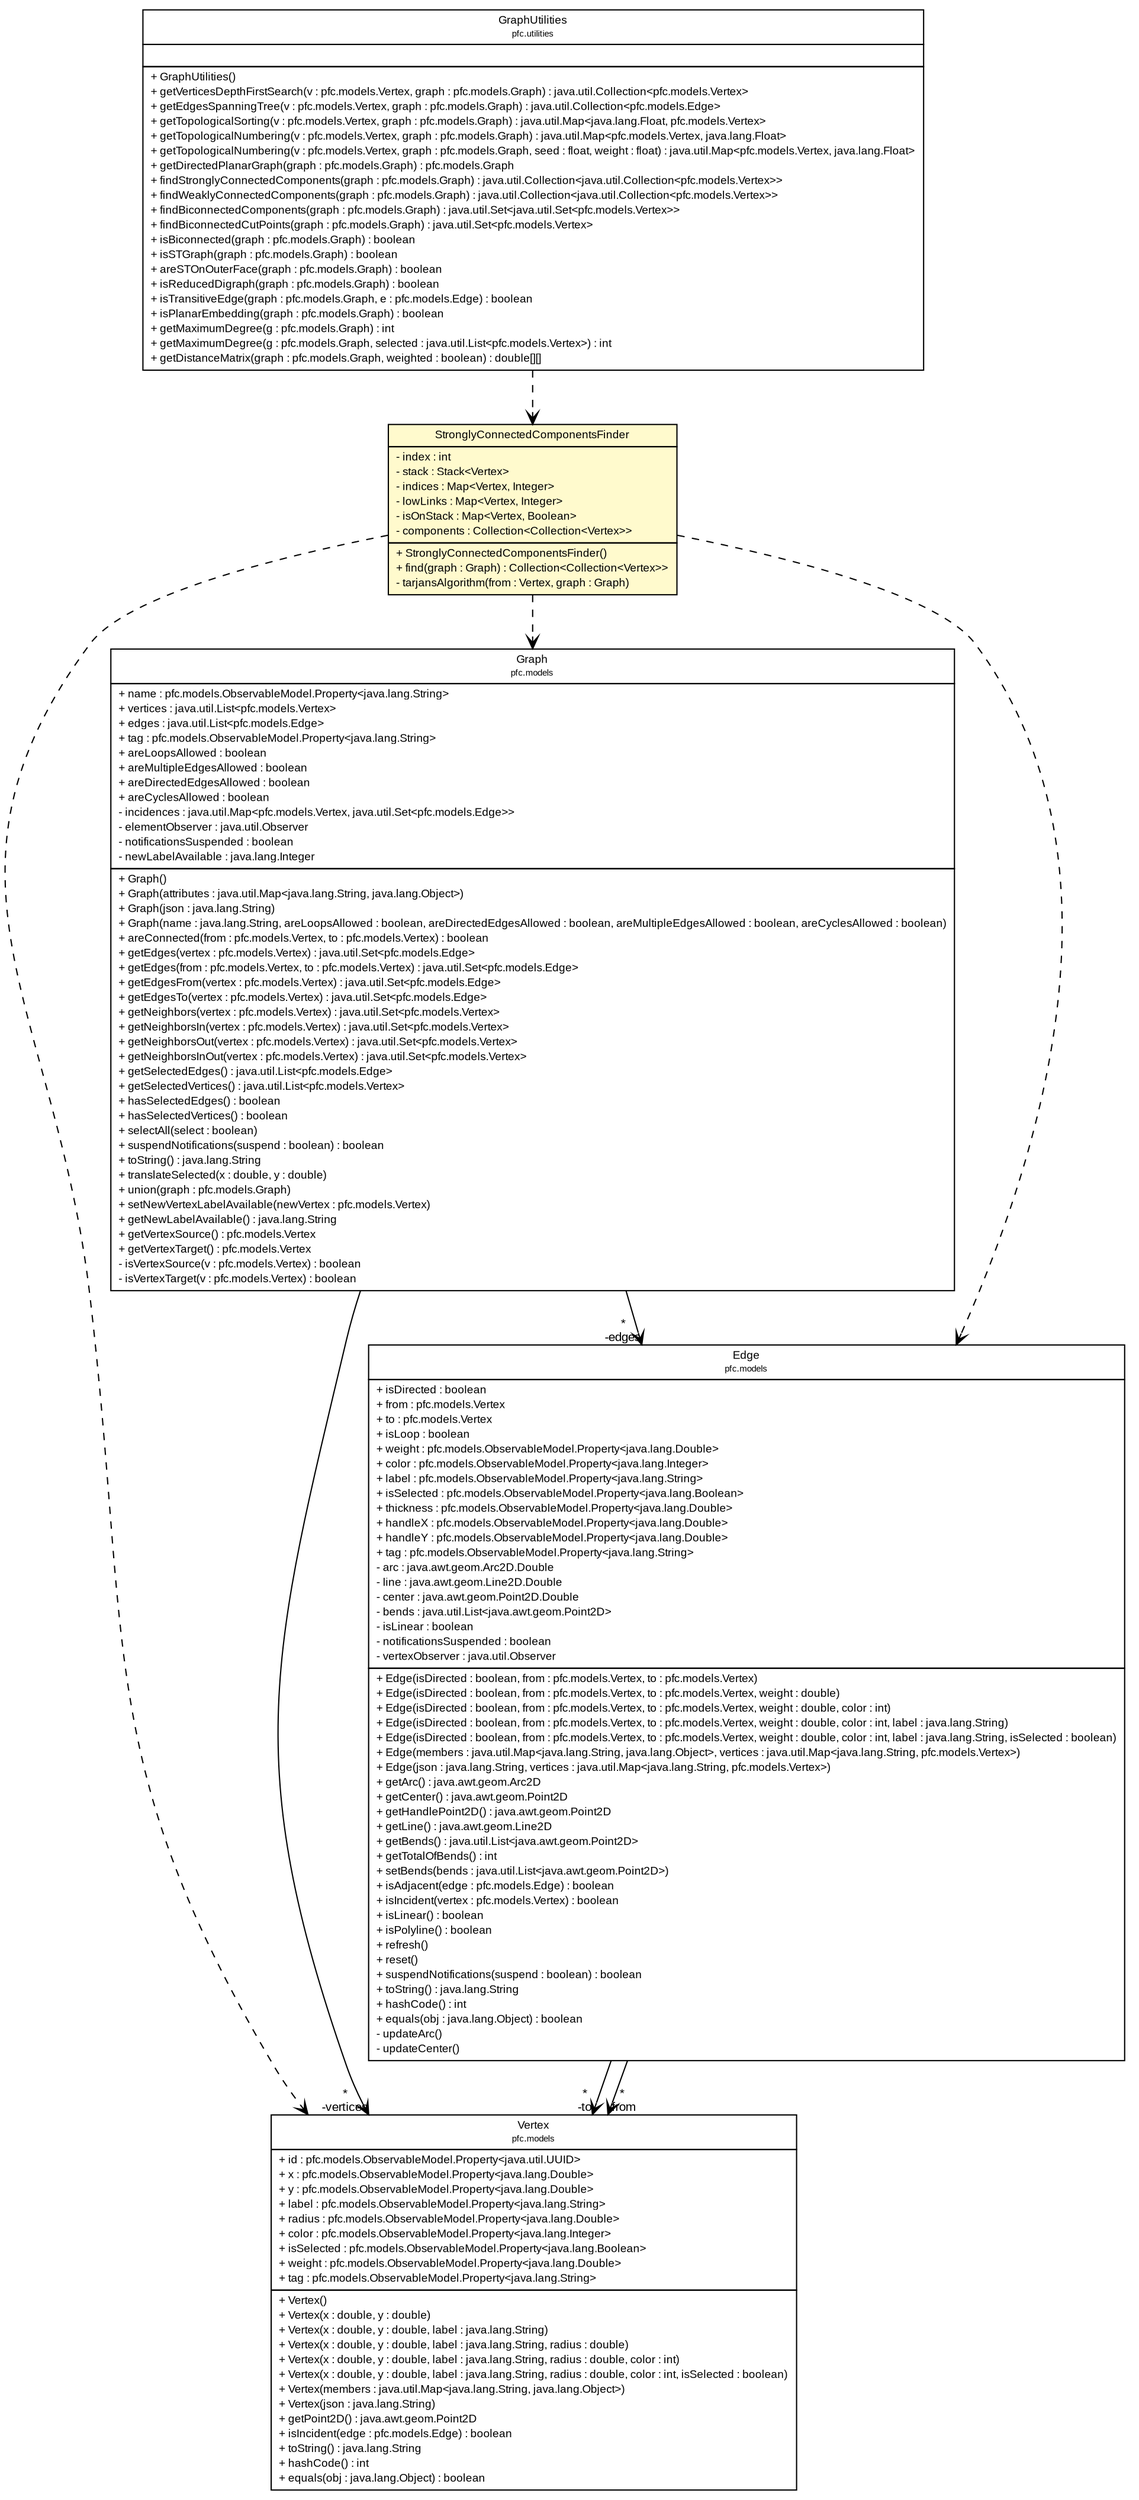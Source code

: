 #!/usr/local/bin/dot
#
# Class diagram 
# Generated by UMLGraph version R5_6 (http://www.umlgraph.org/)
#

digraph G {
	edge [fontname="arial",fontsize=10,labelfontname="arial",labelfontsize=10];
	node [fontname="arial",fontsize=10,shape=plaintext];
	nodesep=0.25;
	ranksep=0.5;
	// pfc.models.Vertex
	c15074 [label=<<table title="pfc.models.Vertex" border="0" cellborder="1" cellspacing="0" cellpadding="2" port="p" href="../../models/Vertex.html">
		<tr><td><table border="0" cellspacing="0" cellpadding="1">
<tr><td align="center" balign="center"> Vertex </td></tr>
<tr><td align="center" balign="center"><font point-size="7.0"> pfc.models </font></td></tr>
		</table></td></tr>
		<tr><td><table border="0" cellspacing="0" cellpadding="1">
<tr><td align="left" balign="left"> + id : pfc.models.ObservableModel.Property&lt;java.util.UUID&gt; </td></tr>
<tr><td align="left" balign="left"> + x : pfc.models.ObservableModel.Property&lt;java.lang.Double&gt; </td></tr>
<tr><td align="left" balign="left"> + y : pfc.models.ObservableModel.Property&lt;java.lang.Double&gt; </td></tr>
<tr><td align="left" balign="left"> + label : pfc.models.ObservableModel.Property&lt;java.lang.String&gt; </td></tr>
<tr><td align="left" balign="left"> + radius : pfc.models.ObservableModel.Property&lt;java.lang.Double&gt; </td></tr>
<tr><td align="left" balign="left"> + color : pfc.models.ObservableModel.Property&lt;java.lang.Integer&gt; </td></tr>
<tr><td align="left" balign="left"> + isSelected : pfc.models.ObservableModel.Property&lt;java.lang.Boolean&gt; </td></tr>
<tr><td align="left" balign="left"> + weight : pfc.models.ObservableModel.Property&lt;java.lang.Double&gt; </td></tr>
<tr><td align="left" balign="left"> + tag : pfc.models.ObservableModel.Property&lt;java.lang.String&gt; </td></tr>
		</table></td></tr>
		<tr><td><table border="0" cellspacing="0" cellpadding="1">
<tr><td align="left" balign="left"> + Vertex() </td></tr>
<tr><td align="left" balign="left"> + Vertex(x : double, y : double) </td></tr>
<tr><td align="left" balign="left"> + Vertex(x : double, y : double, label : java.lang.String) </td></tr>
<tr><td align="left" balign="left"> + Vertex(x : double, y : double, label : java.lang.String, radius : double) </td></tr>
<tr><td align="left" balign="left"> + Vertex(x : double, y : double, label : java.lang.String, radius : double, color : int) </td></tr>
<tr><td align="left" balign="left"> + Vertex(x : double, y : double, label : java.lang.String, radius : double, color : int, isSelected : boolean) </td></tr>
<tr><td align="left" balign="left"> + Vertex(members : java.util.Map&lt;java.lang.String, java.lang.Object&gt;) </td></tr>
<tr><td align="left" balign="left"> + Vertex(json : java.lang.String) </td></tr>
<tr><td align="left" balign="left"> + getPoint2D() : java.awt.geom.Point2D </td></tr>
<tr><td align="left" balign="left"> + isIncident(edge : pfc.models.Edge) : boolean </td></tr>
<tr><td align="left" balign="left"> + toString() : java.lang.String </td></tr>
<tr><td align="left" balign="left"> + hashCode() : int </td></tr>
<tr><td align="left" balign="left"> + equals(obj : java.lang.Object) : boolean </td></tr>
		</table></td></tr>
		</table>>, URL="../../models/Vertex.html", fontname="arial", fontcolor="black", fontsize=9.0];
	// pfc.models.Graph
	c15078 [label=<<table title="pfc.models.Graph" border="0" cellborder="1" cellspacing="0" cellpadding="2" port="p" href="../../models/Graph.html">
		<tr><td><table border="0" cellspacing="0" cellpadding="1">
<tr><td align="center" balign="center"> Graph </td></tr>
<tr><td align="center" balign="center"><font point-size="7.0"> pfc.models </font></td></tr>
		</table></td></tr>
		<tr><td><table border="0" cellspacing="0" cellpadding="1">
<tr><td align="left" balign="left"> + name : pfc.models.ObservableModel.Property&lt;java.lang.String&gt; </td></tr>
<tr><td align="left" balign="left"> + vertices : java.util.List&lt;pfc.models.Vertex&gt; </td></tr>
<tr><td align="left" balign="left"> + edges : java.util.List&lt;pfc.models.Edge&gt; </td></tr>
<tr><td align="left" balign="left"> + tag : pfc.models.ObservableModel.Property&lt;java.lang.String&gt; </td></tr>
<tr><td align="left" balign="left"> + areLoopsAllowed : boolean </td></tr>
<tr><td align="left" balign="left"> + areMultipleEdgesAllowed : boolean </td></tr>
<tr><td align="left" balign="left"> + areDirectedEdgesAllowed : boolean </td></tr>
<tr><td align="left" balign="left"> + areCyclesAllowed : boolean </td></tr>
<tr><td align="left" balign="left"> - incidences : java.util.Map&lt;pfc.models.Vertex, java.util.Set&lt;pfc.models.Edge&gt;&gt; </td></tr>
<tr><td align="left" balign="left"> - elementObserver : java.util.Observer </td></tr>
<tr><td align="left" balign="left"> - notificationsSuspended : boolean </td></tr>
<tr><td align="left" balign="left"> - newLabelAvailable : java.lang.Integer </td></tr>
		</table></td></tr>
		<tr><td><table border="0" cellspacing="0" cellpadding="1">
<tr><td align="left" balign="left"> + Graph() </td></tr>
<tr><td align="left" balign="left"> + Graph(attributes : java.util.Map&lt;java.lang.String, java.lang.Object&gt;) </td></tr>
<tr><td align="left" balign="left"> + Graph(json : java.lang.String) </td></tr>
<tr><td align="left" balign="left"> + Graph(name : java.lang.String, areLoopsAllowed : boolean, areDirectedEdgesAllowed : boolean, areMultipleEdgesAllowed : boolean, areCyclesAllowed : boolean) </td></tr>
<tr><td align="left" balign="left"> + areConnected(from : pfc.models.Vertex, to : pfc.models.Vertex) : boolean </td></tr>
<tr><td align="left" balign="left"> + getEdges(vertex : pfc.models.Vertex) : java.util.Set&lt;pfc.models.Edge&gt; </td></tr>
<tr><td align="left" balign="left"> + getEdges(from : pfc.models.Vertex, to : pfc.models.Vertex) : java.util.Set&lt;pfc.models.Edge&gt; </td></tr>
<tr><td align="left" balign="left"> + getEdgesFrom(vertex : pfc.models.Vertex) : java.util.Set&lt;pfc.models.Edge&gt; </td></tr>
<tr><td align="left" balign="left"> + getEdgesTo(vertex : pfc.models.Vertex) : java.util.Set&lt;pfc.models.Edge&gt; </td></tr>
<tr><td align="left" balign="left"> + getNeighbors(vertex : pfc.models.Vertex) : java.util.Set&lt;pfc.models.Vertex&gt; </td></tr>
<tr><td align="left" balign="left"> + getNeighborsIn(vertex : pfc.models.Vertex) : java.util.Set&lt;pfc.models.Vertex&gt; </td></tr>
<tr><td align="left" balign="left"> + getNeighborsOut(vertex : pfc.models.Vertex) : java.util.Set&lt;pfc.models.Vertex&gt; </td></tr>
<tr><td align="left" balign="left"> + getNeighborsInOut(vertex : pfc.models.Vertex) : java.util.Set&lt;pfc.models.Vertex&gt; </td></tr>
<tr><td align="left" balign="left"> + getSelectedEdges() : java.util.List&lt;pfc.models.Edge&gt; </td></tr>
<tr><td align="left" balign="left"> + getSelectedVertices() : java.util.List&lt;pfc.models.Vertex&gt; </td></tr>
<tr><td align="left" balign="left"> + hasSelectedEdges() : boolean </td></tr>
<tr><td align="left" balign="left"> + hasSelectedVertices() : boolean </td></tr>
<tr><td align="left" balign="left"> + selectAll(select : boolean) </td></tr>
<tr><td align="left" balign="left"> + suspendNotifications(suspend : boolean) : boolean </td></tr>
<tr><td align="left" balign="left"> + toString() : java.lang.String </td></tr>
<tr><td align="left" balign="left"> + translateSelected(x : double, y : double) </td></tr>
<tr><td align="left" balign="left"> + union(graph : pfc.models.Graph) </td></tr>
<tr><td align="left" balign="left"> + setNewVertexLabelAvailable(newVertex : pfc.models.Vertex) </td></tr>
<tr><td align="left" balign="left"> + getNewLabelAvailable() : java.lang.String </td></tr>
<tr><td align="left" balign="left"> + getVertexSource() : pfc.models.Vertex </td></tr>
<tr><td align="left" balign="left"> + getVertexTarget() : pfc.models.Vertex </td></tr>
<tr><td align="left" balign="left"> - isVertexSource(v : pfc.models.Vertex) : boolean </td></tr>
<tr><td align="left" balign="left"> - isVertexTarget(v : pfc.models.Vertex) : boolean </td></tr>
		</table></td></tr>
		</table>>, URL="../../models/Graph.html", fontname="arial", fontcolor="black", fontsize=9.0];
	// pfc.models.Edge
	c15079 [label=<<table title="pfc.models.Edge" border="0" cellborder="1" cellspacing="0" cellpadding="2" port="p" href="../../models/Edge.html">
		<tr><td><table border="0" cellspacing="0" cellpadding="1">
<tr><td align="center" balign="center"> Edge </td></tr>
<tr><td align="center" balign="center"><font point-size="7.0"> pfc.models </font></td></tr>
		</table></td></tr>
		<tr><td><table border="0" cellspacing="0" cellpadding="1">
<tr><td align="left" balign="left"> + isDirected : boolean </td></tr>
<tr><td align="left" balign="left"> + from : pfc.models.Vertex </td></tr>
<tr><td align="left" balign="left"> + to : pfc.models.Vertex </td></tr>
<tr><td align="left" balign="left"> + isLoop : boolean </td></tr>
<tr><td align="left" balign="left"> + weight : pfc.models.ObservableModel.Property&lt;java.lang.Double&gt; </td></tr>
<tr><td align="left" balign="left"> + color : pfc.models.ObservableModel.Property&lt;java.lang.Integer&gt; </td></tr>
<tr><td align="left" balign="left"> + label : pfc.models.ObservableModel.Property&lt;java.lang.String&gt; </td></tr>
<tr><td align="left" balign="left"> + isSelected : pfc.models.ObservableModel.Property&lt;java.lang.Boolean&gt; </td></tr>
<tr><td align="left" balign="left"> + thickness : pfc.models.ObservableModel.Property&lt;java.lang.Double&gt; </td></tr>
<tr><td align="left" balign="left"> + handleX : pfc.models.ObservableModel.Property&lt;java.lang.Double&gt; </td></tr>
<tr><td align="left" balign="left"> + handleY : pfc.models.ObservableModel.Property&lt;java.lang.Double&gt; </td></tr>
<tr><td align="left" balign="left"> + tag : pfc.models.ObservableModel.Property&lt;java.lang.String&gt; </td></tr>
<tr><td align="left" balign="left"> - arc : java.awt.geom.Arc2D.Double </td></tr>
<tr><td align="left" balign="left"> - line : java.awt.geom.Line2D.Double </td></tr>
<tr><td align="left" balign="left"> - center : java.awt.geom.Point2D.Double </td></tr>
<tr><td align="left" balign="left"> - bends : java.util.List&lt;java.awt.geom.Point2D&gt; </td></tr>
<tr><td align="left" balign="left"> - isLinear : boolean </td></tr>
<tr><td align="left" balign="left"> - notificationsSuspended : boolean </td></tr>
<tr><td align="left" balign="left"> - vertexObserver : java.util.Observer </td></tr>
		</table></td></tr>
		<tr><td><table border="0" cellspacing="0" cellpadding="1">
<tr><td align="left" balign="left"> + Edge(isDirected : boolean, from : pfc.models.Vertex, to : pfc.models.Vertex) </td></tr>
<tr><td align="left" balign="left"> + Edge(isDirected : boolean, from : pfc.models.Vertex, to : pfc.models.Vertex, weight : double) </td></tr>
<tr><td align="left" balign="left"> + Edge(isDirected : boolean, from : pfc.models.Vertex, to : pfc.models.Vertex, weight : double, color : int) </td></tr>
<tr><td align="left" balign="left"> + Edge(isDirected : boolean, from : pfc.models.Vertex, to : pfc.models.Vertex, weight : double, color : int, label : java.lang.String) </td></tr>
<tr><td align="left" balign="left"> + Edge(isDirected : boolean, from : pfc.models.Vertex, to : pfc.models.Vertex, weight : double, color : int, label : java.lang.String, isSelected : boolean) </td></tr>
<tr><td align="left" balign="left"> + Edge(members : java.util.Map&lt;java.lang.String, java.lang.Object&gt;, vertices : java.util.Map&lt;java.lang.String, pfc.models.Vertex&gt;) </td></tr>
<tr><td align="left" balign="left"> + Edge(json : java.lang.String, vertices : java.util.Map&lt;java.lang.String, pfc.models.Vertex&gt;) </td></tr>
<tr><td align="left" balign="left"> + getArc() : java.awt.geom.Arc2D </td></tr>
<tr><td align="left" balign="left"> + getCenter() : java.awt.geom.Point2D </td></tr>
<tr><td align="left" balign="left"> + getHandlePoint2D() : java.awt.geom.Point2D </td></tr>
<tr><td align="left" balign="left"> + getLine() : java.awt.geom.Line2D </td></tr>
<tr><td align="left" balign="left"> + getBends() : java.util.List&lt;java.awt.geom.Point2D&gt; </td></tr>
<tr><td align="left" balign="left"> + getTotalOfBends() : int </td></tr>
<tr><td align="left" balign="left"> + setBends(bends : java.util.List&lt;java.awt.geom.Point2D&gt;) </td></tr>
<tr><td align="left" balign="left"> + isAdjacent(edge : pfc.models.Edge) : boolean </td></tr>
<tr><td align="left" balign="left"> + isIncident(vertex : pfc.models.Vertex) : boolean </td></tr>
<tr><td align="left" balign="left"> + isLinear() : boolean </td></tr>
<tr><td align="left" balign="left"> + isPolyline() : boolean </td></tr>
<tr><td align="left" balign="left"> + refresh() </td></tr>
<tr><td align="left" balign="left"> + reset() </td></tr>
<tr><td align="left" balign="left"> + suspendNotifications(suspend : boolean) : boolean </td></tr>
<tr><td align="left" balign="left"> + toString() : java.lang.String </td></tr>
<tr><td align="left" balign="left"> + hashCode() : int </td></tr>
<tr><td align="left" balign="left"> + equals(obj : java.lang.Object) : boolean </td></tr>
<tr><td align="left" balign="left"> - updateArc() </td></tr>
<tr><td align="left" balign="left"> - updateCenter() </td></tr>
		</table></td></tr>
		</table>>, URL="../../models/Edge.html", fontname="arial", fontcolor="black", fontsize=9.0];
	// pfc.utilities.GraphUtilities
	c15125 [label=<<table title="pfc.utilities.GraphUtilities" border="0" cellborder="1" cellspacing="0" cellpadding="2" port="p" href="../GraphUtilities.html">
		<tr><td><table border="0" cellspacing="0" cellpadding="1">
<tr><td align="center" balign="center"> GraphUtilities </td></tr>
<tr><td align="center" balign="center"><font point-size="7.0"> pfc.utilities </font></td></tr>
		</table></td></tr>
		<tr><td><table border="0" cellspacing="0" cellpadding="1">
<tr><td align="left" balign="left">  </td></tr>
		</table></td></tr>
		<tr><td><table border="0" cellspacing="0" cellpadding="1">
<tr><td align="left" balign="left"> + GraphUtilities() </td></tr>
<tr><td align="left" balign="left"> + getVerticesDepthFirstSearch(v : pfc.models.Vertex, graph : pfc.models.Graph) : java.util.Collection&lt;pfc.models.Vertex&gt; </td></tr>
<tr><td align="left" balign="left"> + getEdgesSpanningTree(v : pfc.models.Vertex, graph : pfc.models.Graph) : java.util.Collection&lt;pfc.models.Edge&gt; </td></tr>
<tr><td align="left" balign="left"> + getTopologicalSorting(v : pfc.models.Vertex, graph : pfc.models.Graph) : java.util.Map&lt;java.lang.Float, pfc.models.Vertex&gt; </td></tr>
<tr><td align="left" balign="left"> + getTopologicalNumbering(v : pfc.models.Vertex, graph : pfc.models.Graph) : java.util.Map&lt;pfc.models.Vertex, java.lang.Float&gt; </td></tr>
<tr><td align="left" balign="left"> + getTopologicalNumbering(v : pfc.models.Vertex, graph : pfc.models.Graph, seed : float, weight : float) : java.util.Map&lt;pfc.models.Vertex, java.lang.Float&gt; </td></tr>
<tr><td align="left" balign="left"> + getDirectedPlanarGraph(graph : pfc.models.Graph) : pfc.models.Graph </td></tr>
<tr><td align="left" balign="left"> + findStronglyConnectedComponents(graph : pfc.models.Graph) : java.util.Collection&lt;java.util.Collection&lt;pfc.models.Vertex&gt;&gt; </td></tr>
<tr><td align="left" balign="left"> + findWeaklyConnectedComponents(graph : pfc.models.Graph) : java.util.Collection&lt;java.util.Collection&lt;pfc.models.Vertex&gt;&gt; </td></tr>
<tr><td align="left" balign="left"> + findBiconnectedComponents(graph : pfc.models.Graph) : java.util.Set&lt;java.util.Set&lt;pfc.models.Vertex&gt;&gt; </td></tr>
<tr><td align="left" balign="left"> + findBiconnectedCutPoints(graph : pfc.models.Graph) : java.util.Set&lt;pfc.models.Vertex&gt; </td></tr>
<tr><td align="left" balign="left"> + isBiconnected(graph : pfc.models.Graph) : boolean </td></tr>
<tr><td align="left" balign="left"> + isSTGraph(graph : pfc.models.Graph) : boolean </td></tr>
<tr><td align="left" balign="left"> + areSTOnOuterFace(graph : pfc.models.Graph) : boolean </td></tr>
<tr><td align="left" balign="left"> + isReducedDigraph(graph : pfc.models.Graph) : boolean </td></tr>
<tr><td align="left" balign="left"> + isTransitiveEdge(graph : pfc.models.Graph, e : pfc.models.Edge) : boolean </td></tr>
<tr><td align="left" balign="left"> + isPlanarEmbedding(graph : pfc.models.Graph) : boolean </td></tr>
<tr><td align="left" balign="left"> + getMaximumDegree(g : pfc.models.Graph) : int </td></tr>
<tr><td align="left" balign="left"> + getMaximumDegree(g : pfc.models.Graph, selected : java.util.List&lt;pfc.models.Vertex&gt;) : int </td></tr>
<tr><td align="left" balign="left"> + getDistanceMatrix(graph : pfc.models.Graph, weighted : boolean) : double[][] </td></tr>
		</table></td></tr>
		</table>>, URL="../GraphUtilities.html", fontname="arial", fontcolor="black", fontsize=9.0];
	// pfc.utilities.graph.StronglyConnectedComponentsFinder
	c15130 [label=<<table title="pfc.utilities.graph.StronglyConnectedComponentsFinder" border="0" cellborder="1" cellspacing="0" cellpadding="2" port="p" bgcolor="lemonChiffon" href="./StronglyConnectedComponentsFinder.html">
		<tr><td><table border="0" cellspacing="0" cellpadding="1">
<tr><td align="center" balign="center"> StronglyConnectedComponentsFinder </td></tr>
		</table></td></tr>
		<tr><td><table border="0" cellspacing="0" cellpadding="1">
<tr><td align="left" balign="left"> - index : int </td></tr>
<tr><td align="left" balign="left"> - stack : Stack&lt;Vertex&gt; </td></tr>
<tr><td align="left" balign="left"> - indices : Map&lt;Vertex, Integer&gt; </td></tr>
<tr><td align="left" balign="left"> - lowLinks : Map&lt;Vertex, Integer&gt; </td></tr>
<tr><td align="left" balign="left"> - isOnStack : Map&lt;Vertex, Boolean&gt; </td></tr>
<tr><td align="left" balign="left"> - components : Collection&lt;Collection&lt;Vertex&gt;&gt; </td></tr>
		</table></td></tr>
		<tr><td><table border="0" cellspacing="0" cellpadding="1">
<tr><td align="left" balign="left"> + StronglyConnectedComponentsFinder() </td></tr>
<tr><td align="left" balign="left"> + find(graph : Graph) : Collection&lt;Collection&lt;Vertex&gt;&gt; </td></tr>
<tr><td align="left" balign="left"> - tarjansAlgorithm(from : Vertex, graph : Graph) </td></tr>
		</table></td></tr>
		</table>>, URL="./StronglyConnectedComponentsFinder.html", fontname="arial", fontcolor="black", fontsize=9.0];
	// pfc.models.Graph NAVASSOC pfc.models.Vertex
	c15078:p -> c15074:p [taillabel="", label="", headlabel="*\n-vertices", fontname="arial", fontcolor="black", fontsize=10.0, color="black", arrowhead=open];
	// pfc.models.Graph NAVASSOC pfc.models.Edge
	c15078:p -> c15079:p [taillabel="", label="", headlabel="*\n-edges", fontname="arial", fontcolor="black", fontsize=10.0, color="black", arrowhead=open];
	// pfc.models.Edge NAVASSOC pfc.models.Vertex
	c15079:p -> c15074:p [taillabel="", label="", headlabel="*\n-to", fontname="arial", fontcolor="black", fontsize=10.0, color="black", arrowhead=open];
	// pfc.models.Edge NAVASSOC pfc.models.Vertex
	c15079:p -> c15074:p [taillabel="", label="", headlabel="*\n-from", fontname="arial", fontcolor="black", fontsize=10.0, color="black", arrowhead=open];
	// pfc.utilities.GraphUtilities DEPEND pfc.utilities.graph.StronglyConnectedComponentsFinder
	c15125:p -> c15130:p [taillabel="", label="", headlabel="", fontname="arial", fontcolor="black", fontsize=10.0, color="black", arrowhead=open, style=dashed];
	// pfc.utilities.graph.StronglyConnectedComponentsFinder DEPEND pfc.models.Graph
	c15130:p -> c15078:p [taillabel="", label="", headlabel="", fontname="arial", fontcolor="black", fontsize=10.0, color="black", arrowhead=open, style=dashed];
	// pfc.utilities.graph.StronglyConnectedComponentsFinder DEPEND pfc.models.Edge
	c15130:p -> c15079:p [taillabel="", label="", headlabel="", fontname="arial", fontcolor="black", fontsize=10.0, color="black", arrowhead=open, style=dashed];
	// pfc.utilities.graph.StronglyConnectedComponentsFinder DEPEND pfc.models.Vertex
	c15130:p -> c15074:p [taillabel="", label="", headlabel="", fontname="arial", fontcolor="black", fontsize=10.0, color="black", arrowhead=open, style=dashed];
}

